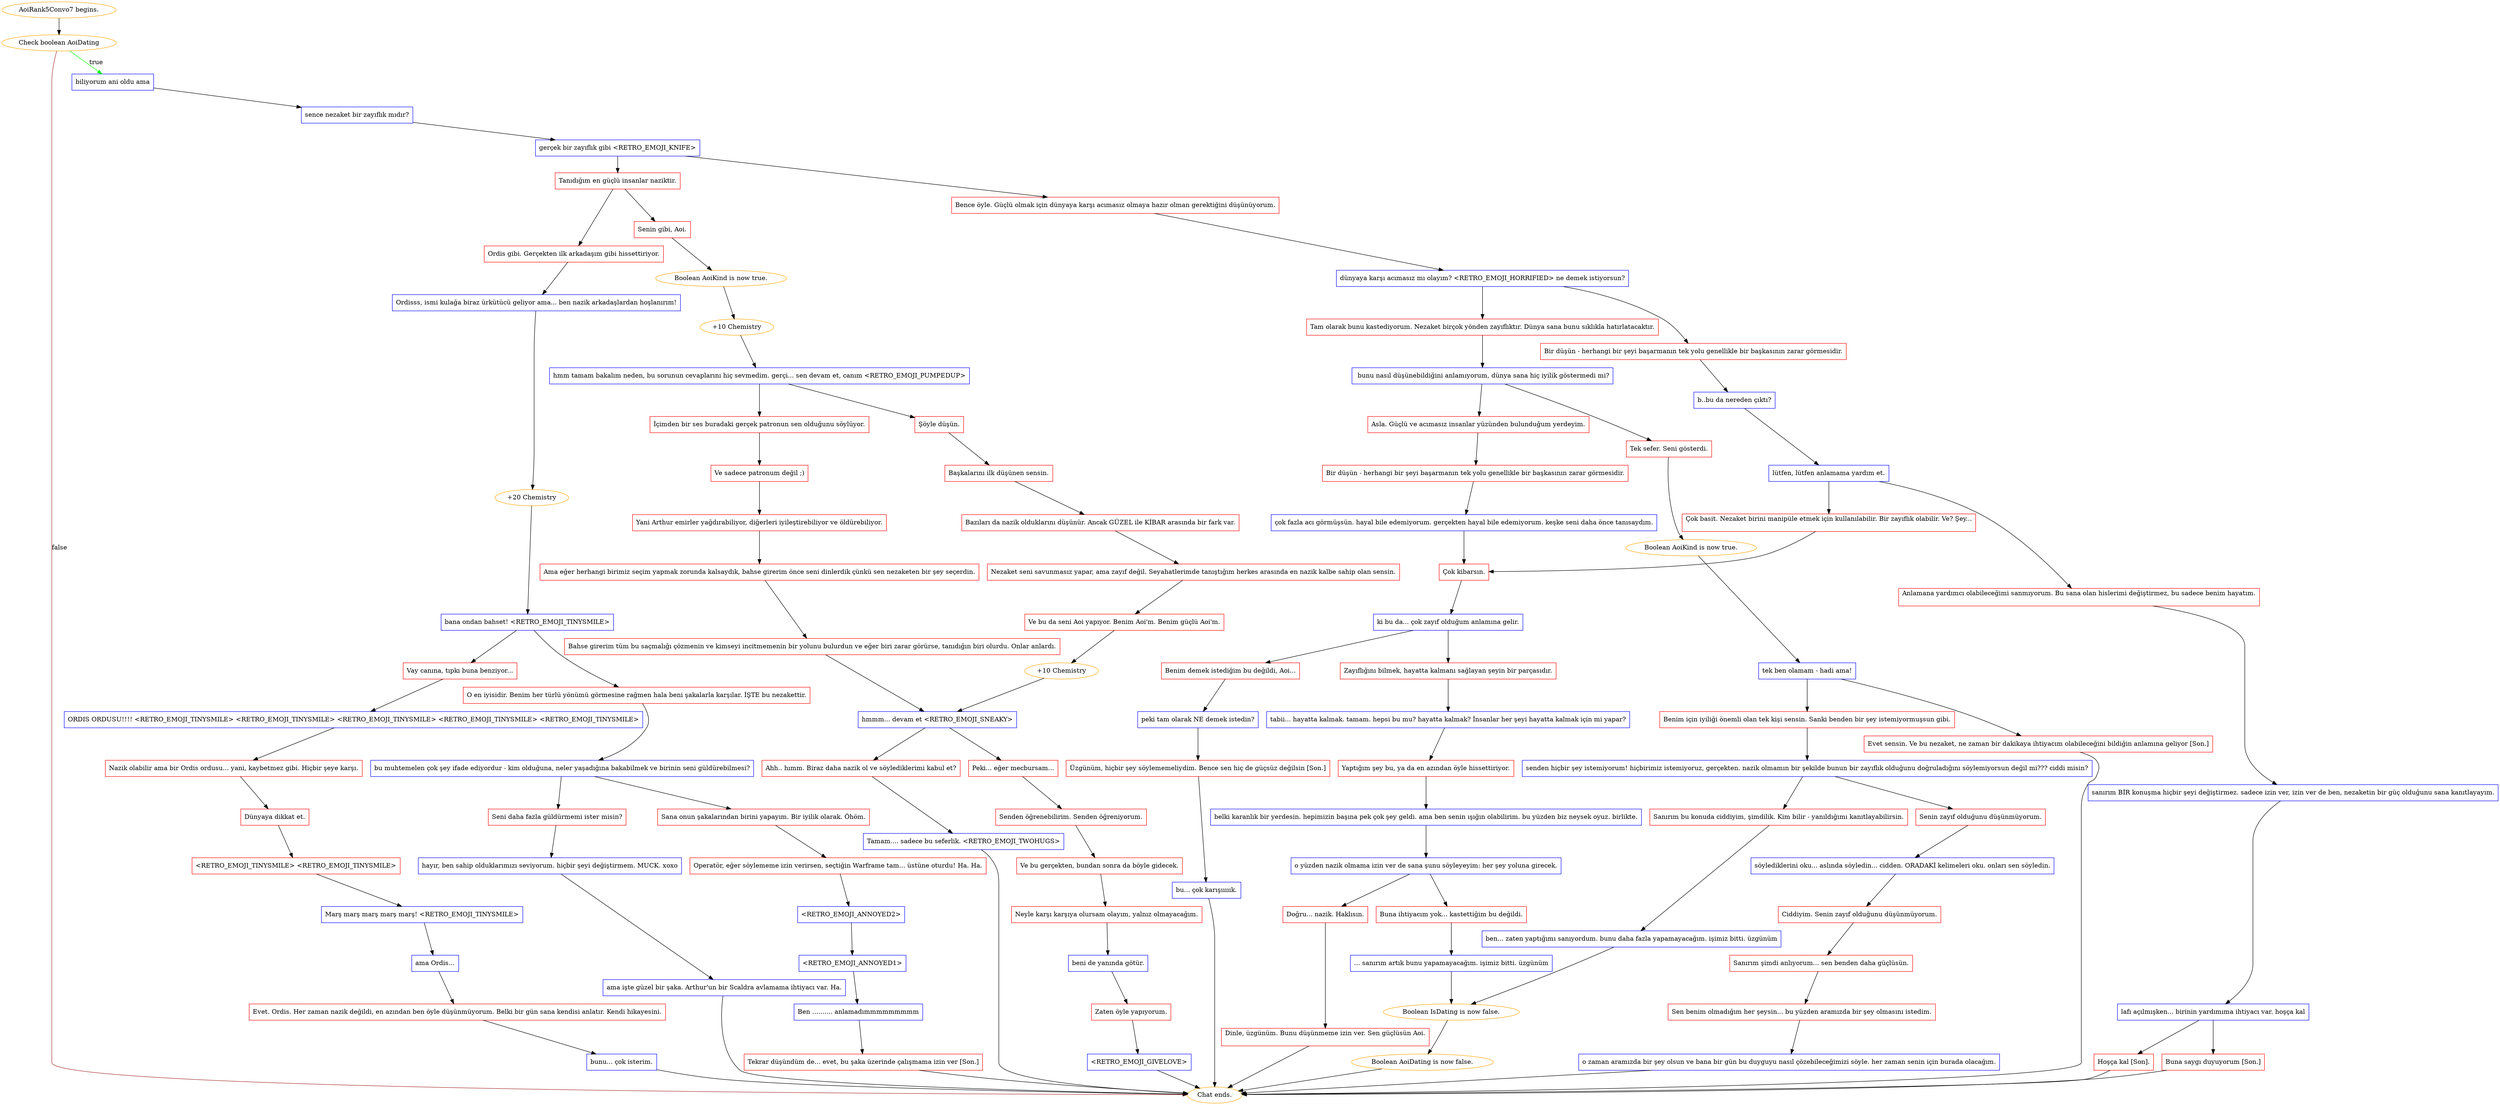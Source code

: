 digraph {
	"AoiRank5Convo7 begins." [color=orange];
		"AoiRank5Convo7 begins." -> j2617805464;
	j2617805464 [label="Check boolean AoiDating",color=orange];
		j2617805464 -> j4281986174 [label=true,color=green];
		j2617805464 -> "Chat ends." [label=false,color=brown];
	j4281986174 [label="biliyorum ani oldu ama",shape=box,color=blue];
		j4281986174 -> j1348850995;
	"Chat ends." [color=orange];
	j1348850995 [label="sence nezaket bir zayıflık mıdır?",shape=box,color=blue];
		j1348850995 -> j2027777286;
	j2027777286 [label="gerçek bir zayıflık gibi <RETRO_EMOJI_KNIFE>",shape=box,color=blue];
		j2027777286 -> j3637214934;
		j2027777286 -> j2570331462;
	j3637214934 [label="Tanıdığım en güçlü insanlar naziktir.",shape=box,color=red];
		j3637214934 -> j1930717237;
		j3637214934 -> j3048796195;
	j2570331462 [label="Bence öyle. Güçlü olmak için dünyaya karşı acımasız olmaya hazır olman gerektiğini düşünüyorum.",shape=box,color=red];
		j2570331462 -> j2722963995;
	j1930717237 [label="Senin gibi, Aoi.",shape=box,color=red];
		j1930717237 -> j3295792014;
	j3048796195 [label="Ordis gibi. Gerçekten ilk arkadaşım gibi hissettiriyor.",shape=box,color=red];
		j3048796195 -> j3385689322;
	j2722963995 [label="dünyaya karşı acımasız mı olayım? <RETRO_EMOJI_HORRIFIED> ne demek istiyorsun?",shape=box,color=blue];
		j2722963995 -> j2181044399;
		j2722963995 -> j4185762320;
	j3295792014 [label="Boolean AoiKind is now true.",color=orange];
		j3295792014 -> j3441680668;
	j3385689322 [label="Ordisss, ismi kulağa biraz ürkütücü geliyor ama... ben nazik arkadaşlardan hoşlanırım!",shape=box,color=blue];
		j3385689322 -> j3051545429;
	j2181044399 [label="Tam olarak bunu kastediyorum. Nezaket birçok yönden zayıflıktır. Dünya sana bunu sıklıkla hatırlatacaktır.",shape=box,color=red];
		j2181044399 -> j3996341319;
	j4185762320 [label="Bir düşün - herhangi bir şeyi başarmanın tek yolu genellikle bir başkasının zarar görmesidir.",shape=box,color=red];
		j4185762320 -> j1193373804;
	j3441680668 [label="+10 Chemistry",color=orange];
		j3441680668 -> j2934950500;
	j3051545429 [label="+20 Chemistry",color=orange];
		j3051545429 -> j3557908028;
	j3996341319 [label=" bunu nasıl düşünebildiğini anlamıyorum, dünya sana hiç iyilik göstermedi mi?",shape=box,color=blue];
		j3996341319 -> j2754746571;
		j3996341319 -> j2154804604;
	j1193373804 [label="b..bu da nereden çıktı?",shape=box,color=blue];
		j1193373804 -> j807361960;
	j2934950500 [label="hmm tamam bakalım neden, bu sorunun cevaplarını hiç sevmedim. gerçi... sen devam et, canım <RETRO_EMOJI_PUMPEDUP>",shape=box,color=blue];
		j2934950500 -> j3411253525;
		j2934950500 -> j1648552038;
	j3557908028 [label="bana ondan bahset! <RETRO_EMOJI_TINYSMILE>",shape=box,color=blue];
		j3557908028 -> j3873397084;
		j3557908028 -> j241326164;
	j2754746571 [label="Tek sefer. Seni gösterdi.",shape=box,color=red];
		j2754746571 -> j530366304;
	j2154804604 [label="Asla. Güçlü ve acımasız insanlar yüzünden bulunduğum yerdeyim.",shape=box,color=red];
		j2154804604 -> j2180411673;
	j807361960 [label="lütfen, lütfen anlamama yardım et.",shape=box,color=blue];
		j807361960 -> j1428454912;
		j807361960 -> j115702923;
	j3411253525 [label="Şöyle düşün.",shape=box,color=red];
		j3411253525 -> j2223066638;
	j1648552038 [label="İçimden bir ses buradaki gerçek patronun sen olduğunu söylüyor.",shape=box,color=red];
		j1648552038 -> j3117317934;
	j3873397084 [label="Vay canına, tıpkı buna benziyor...",shape=box,color=red];
		j3873397084 -> j783241212;
	j241326164 [label="O en iyisidir. Benim her türlü yönümü görmesine rağmen hala beni şakalarla karşılar. İŞTE bu nezakettir.",shape=box,color=red];
		j241326164 -> j3550029330;
	j530366304 [label="Boolean AoiKind is now true.",color=orange];
		j530366304 -> j23194261;
	j2180411673 [label="Bir düşün - herhangi bir şeyi başarmanın tek yolu genellikle bir başkasının zarar görmesidir.",shape=box,color=red];
		j2180411673 -> j3351909365;
	j1428454912 [label="Çok basit. Nezaket birini manipüle etmek için kullanılabilir. Bir zayıflık olabilir. Ve? Şey...
",shape=box,color=red];
		j1428454912 -> j3522454712;
	j115702923 [label="Anlamana yardımcı olabileceğimi sanmıyorum. Bu sana olan hislerimi değiştirmez, bu sadece benim hayatım.
",shape=box,color=red];
		j115702923 -> j1693685787;
	j2223066638 [label="Başkalarını ilk düşünen sensin.",shape=box,color=red];
		j2223066638 -> j2813903759;
	j3117317934 [label="Ve sadece patronum değil ;)",shape=box,color=red];
		j3117317934 -> j282594521;
	j783241212 [label="ORDIS ORDUSU!!!! <RETRO_EMOJI_TINYSMILE> <RETRO_EMOJI_TINYSMILE> <RETRO_EMOJI_TINYSMILE> <RETRO_EMOJI_TINYSMILE> <RETRO_EMOJI_TINYSMILE>",shape=box,color=blue];
		j783241212 -> j1828511863;
	j3550029330 [label="bu muhtemelen çok şey ifade ediyordur - kim olduğuna, neler yaşadığına bakabilmek ve birinin seni güldürebilmesi?",shape=box,color=blue];
		j3550029330 -> j3332269535;
		j3550029330 -> j1065890659;
	j23194261 [label="tek ben olamam - hadi ama!",shape=box,color=blue];
		j23194261 -> j1349795521;
		j23194261 -> j1203812610;
	j3351909365 [label="çok fazla acı görmüşsün. hayal bile edemiyorum. gerçekten hayal bile edemiyorum. keşke seni daha önce tanısaydım.",shape=box,color=blue];
		j3351909365 -> j3522454712;
	j3522454712 [label="Çok kibarsın.",shape=box,color=red];
		j3522454712 -> j696816777;
	j1693685787 [label="sanırım BİR konuşma hiçbir şeyi değiştirmez. sadece izin ver, izin ver de ben, nezaketin bir güç olduğunu sana kanıtlayayım.",shape=box,color=blue];
		j1693685787 -> j3564027585;
	j2813903759 [label="Bazıları da nazik olduklarını düşünür. Ancak GÜZEL ile KİBAR arasında bir fark var.",shape=box,color=red];
		j2813903759 -> j2697395403;
	j282594521 [label="Yani Arthur emirler yağdırabiliyor, diğerleri iyileştirebiliyor ve öldürebiliyor.",shape=box,color=red];
		j282594521 -> j3219992005;
	j1828511863 [label="Nazik olabilir ama bir Ordis ordusu... yani, kaybetmez gibi. Hiçbir şeye karşı.",shape=box,color=red];
		j1828511863 -> j11164256;
	j3332269535 [label="Seni daha fazla güldürmemi ister misin?",shape=box,color=red];
		j3332269535 -> j1767490932;
	j1065890659 [label="Sana onun şakalarından birini yapayım. Bir iyilik olarak. Öhöm.",shape=box,color=red];
		j1065890659 -> j2985860414;
	j1349795521 [label="Benim için iyiliği önemli olan tek kişi sensin. Sanki benden bir şey istemiyormuşsun gibi.",shape=box,color=red];
		j1349795521 -> j1230670844;
	j1203812610 [label="Evet sensin. Ve bu nezaket, ne zaman bir dakikaya ihtiyacım olabileceğini bildiğin anlamına geliyor [Son.]",shape=box,color=red];
		j1203812610 -> "Chat ends.";
	j696816777 [label="ki bu da... çok zayıf olduğum anlamına gelir.",shape=box,color=blue];
		j696816777 -> j504686236;
		j696816777 -> j3348162135;
	j3564027585 [label="lafı açılmışken... birinin yardımıma ihtiyacı var. hoşça kal",shape=box,color=blue];
		j3564027585 -> j2879481530;
		j3564027585 -> j2400623616;
	j2697395403 [label="Nezaket seni savunmasız yapar, ama zayıf değil. Seyahatlerimde tanıştığım herkes arasında en nazik kalbe sahip olan sensin.",shape=box,color=red];
		j2697395403 -> j3378976347;
	j3219992005 [label="Ama eğer herhangi birimiz seçim yapmak zorunda kalsaydık, bahse girerim önce seni dinlerdik çünkü sen nezaketen bir şey seçerdin.",shape=box,color=red];
		j3219992005 -> j2634273849;
	j11164256 [label="Dünyaya dikkat et.",shape=box,color=red];
		j11164256 -> j1567619417;
	j1767490932 [label="hayır, ben sahip olduklarımızı seviyorum. hiçbir şeyi değiştirmem. MUCK. xoxo",shape=box,color=blue];
		j1767490932 -> j2951709090;
	j2985860414 [label="Operatör, eğer söylememe izin verirsen, seçtiğin Warframe tam... üstüne oturdu! Ha. Ha.",shape=box,color=red];
		j2985860414 -> j4152473534;
	j1230670844 [label="senden hiçbir şey istemiyorum! hiçbirimiz istemiyoruz, gerçekten. nazik olmamın bir şekilde bunun bir zayıflık olduğunu doğruladığını söylemiyorsun değil mi??? ciddi misin?",shape=box,color=blue];
		j1230670844 -> j4251700831;
		j1230670844 -> j370447535;
	j504686236 [label="Benim demek istediğim bu değildi, Aoi...",shape=box,color=red];
		j504686236 -> j4256464635;
	j3348162135 [label="Zayıflığını bilmek, hayatta kalmanı sağlayan şeyin bir parçasıdır.",shape=box,color=red];
		j3348162135 -> j2349685104;
	j2879481530 [label="Buna saygı duyuyorum [Son.]",shape=box,color=red];
		j2879481530 -> "Chat ends.";
	j2400623616 [label="Hoşça kal [Son].",shape=box,color=red];
		j2400623616 -> "Chat ends.";
	j3378976347 [label="Ve bu da seni Aoi yapıyor. Benim Aoi'm. Benim güçlü Aoi'm.",shape=box,color=red];
		j3378976347 -> j598299103;
	j2634273849 [label="Bahse girerim tüm bu saçmalığı çözmenin ve kimseyi incitmemenin bir yolunu bulurdun ve eğer biri zarar görürse, tanıdığın biri olurdu. Onlar anlardı.",shape=box,color=red];
		j2634273849 -> j442478366;
	j1567619417 [label="<RETRO_EMOJI_TINYSMILE> <RETRO_EMOJI_TINYSMILE>",shape=box,color=red];
		j1567619417 -> j3284425188;
	j2951709090 [label="ama işte güzel bir şaka. Arthur'un bir Scaldra avlamama ihtiyacı var. Ha.",shape=box,color=blue];
		j2951709090 -> "Chat ends.";
	j4152473534 [label="<RETRO_EMOJI_ANNOYED2>",shape=box,color=blue];
		j4152473534 -> j2038824113;
	j4251700831 [label="Sanırım bu konuda ciddiyim, şimdilik. Kim bilir - yanıldığımı kanıtlayabilirsin.",shape=box,color=red];
		j4251700831 -> j2427178347;
	j370447535 [label="Senin zayıf olduğunu düşünmüyorum.",shape=box,color=red];
		j370447535 -> j3176496798;
	j4256464635 [label="peki tam olarak NE demek istedin?",shape=box,color=blue];
		j4256464635 -> j4094367872;
	j2349685104 [label="tabii... hayatta kalmak. tamam. hepsi bu mu? hayatta kalmak? İnsanlar her şeyi hayatta kalmak için mi yapar?",shape=box,color=blue];
		j2349685104 -> j2391380573;
	j598299103 [label="+10 Chemistry",color=orange];
		j598299103 -> j442478366;
	j442478366 [label="hmmm... devam et <RETRO_EMOJI_SNEAKY>",shape=box,color=blue];
		j442478366 -> j893302023;
		j442478366 -> j3752979984;
	j3284425188 [label="Marş marş marş marş marş! <RETRO_EMOJI_TINYSMILE>",shape=box,color=blue];
		j3284425188 -> j3649545344;
	j2038824113 [label="<RETRO_EMOJI_ANNOYED1>",shape=box,color=blue];
		j2038824113 -> j2492777975;
	j2427178347 [label="ben... zaten yaptığımı sanıyordum. bunu daha fazla yapamayacağım. işimiz bitti. üzgünüm",shape=box,color=blue];
		j2427178347 -> j2209722290;
	j3176496798 [label="söylediklerini oku... aslında söyledin... cidden. ORADAKİ kelimeleri oku. onları sen söyledin.",shape=box,color=blue];
		j3176496798 -> j2604199212;
	j4094367872 [label="Üzgünüm, hiçbir şey söylememeliydim. Bence sen hiç de güçsüz değilsin [Son.]",shape=box,color=red];
		j4094367872 -> j1434818995;
	j2391380573 [label="Yaptığım şey bu, ya da en azından öyle hissettiriyor.",shape=box,color=red];
		j2391380573 -> j282448246;
	j893302023 [label="Ahh.. hımm. Biraz daha nazik ol ve söylediklerimi kabul et?",shape=box,color=red];
		j893302023 -> j1892220110;
	j3752979984 [label="Peki... eğer mecbursam...",shape=box,color=red];
		j3752979984 -> j3321057477;
	j3649545344 [label="ama Ordis...",shape=box,color=blue];
		j3649545344 -> j836616308;
	j2492777975 [label="Ben .......... anlamadımmmmmmmmm",shape=box,color=blue];
		j2492777975 -> j3017058722;
	j2209722290 [label="Boolean IsDating is now false.",color=orange];
		j2209722290 -> j1296492913;
	j2604199212 [label="Ciddiyim. Senin zayıf olduğunu düşünmüyorum.",shape=box,color=red];
		j2604199212 -> j831085366;
	j1434818995 [label="bu... çok karışııııık.",shape=box,color=blue];
		j1434818995 -> "Chat ends.";
	j282448246 [label="belki karanlık bir yerdesin. hepimizin başına pek çok şey geldi. ama ben senin ışığın olabilirim. bu yüzden biz neysek oyuz. birlikte.",shape=box,color=blue];
		j282448246 -> j528714277;
	j1892220110 [label="Tamam.... sadece bu seferlik. <RETRO_EMOJI_TWOHUGS>",shape=box,color=blue];
		j1892220110 -> "Chat ends.";
	j3321057477 [label="Senden öğrenebilirim. Senden öğreniyorum.",shape=box,color=red];
		j3321057477 -> j1361277319;
	j836616308 [label="Evet. Ordis. Her zaman nazik değildi, en azından ben öyle düşünmüyorum. Belki bir gün sana kendisi anlatır. Kendi hikayesini.",shape=box,color=red];
		j836616308 -> j3746354628;
	j3017058722 [label="Tekrar düşündüm de... evet, bu şaka üzerinde çalışmama izin ver [Son.]",shape=box,color=red];
		j3017058722 -> "Chat ends.";
	j1296492913 [label="Boolean AoiDating is now false.",color=orange];
		j1296492913 -> "Chat ends.";
	j831085366 [label="Sanırım şimdi anlıyorum... sen benden daha güçlüsün.",shape=box,color=red];
		j831085366 -> j110463201;
	j528714277 [label="o yüzden nazik olmama izin ver de sana şunu söyleyeyim: her şey yoluna girecek.",shape=box,color=blue];
		j528714277 -> j1947096187;
		j528714277 -> j4237455035;
	j1361277319 [label="Ve bu gerçekten, bundan sonra da böyle gidecek.",shape=box,color=red];
		j1361277319 -> j2541965;
	j3746354628 [label="bunu... çok isterim.",shape=box,color=blue];
		j3746354628 -> "Chat ends.";
	j110463201 [label="Sen benim olmadığım her şeysin... bu yüzden aramızda bir şey olmasını istedim.",shape=box,color=red];
		j110463201 -> j735514808;
	j1947096187 [label="Doğru... nazik. Haklısın.",shape=box,color=red];
		j1947096187 -> j2372959744;
	j4237455035 [label="Buna ihtiyacım yok... kastettiğim bu değildi.",shape=box,color=red];
		j4237455035 -> j1009520500;
	j2541965 [label="Neyle karşı karşıya olursam olayım, yalnız olmayacağım.",shape=box,color=red];
		j2541965 -> j842751477;
	j735514808 [label="o zaman aramızda bir şey olsun ve bana bir gün bu duyguyu nasıl çözebileceğimizi söyle. her zaman senin için burada olacağım.",shape=box,color=blue];
		j735514808 -> "Chat ends.";
	j2372959744 [label="Dinle, üzgünüm. Bunu düşünmeme izin ver. Sen güçlüsün Aoi.
",shape=box,color=red];
		j2372959744 -> "Chat ends.";
	j1009520500 [label="... sanırım artık bunu yapamayacağım. işimiz bitti. üzgünüm",shape=box,color=blue];
		j1009520500 -> j2209722290;
	j842751477 [label="beni de yanında götür.",shape=box,color=blue];
		j842751477 -> j2961346936;
	j2961346936 [label="Zaten öyle yapıyorum.",shape=box,color=red];
		j2961346936 -> j3455463371;
	j3455463371 [label="<RETRO_EMOJI_GIVELOVE>",shape=box,color=blue];
		j3455463371 -> "Chat ends.";
}